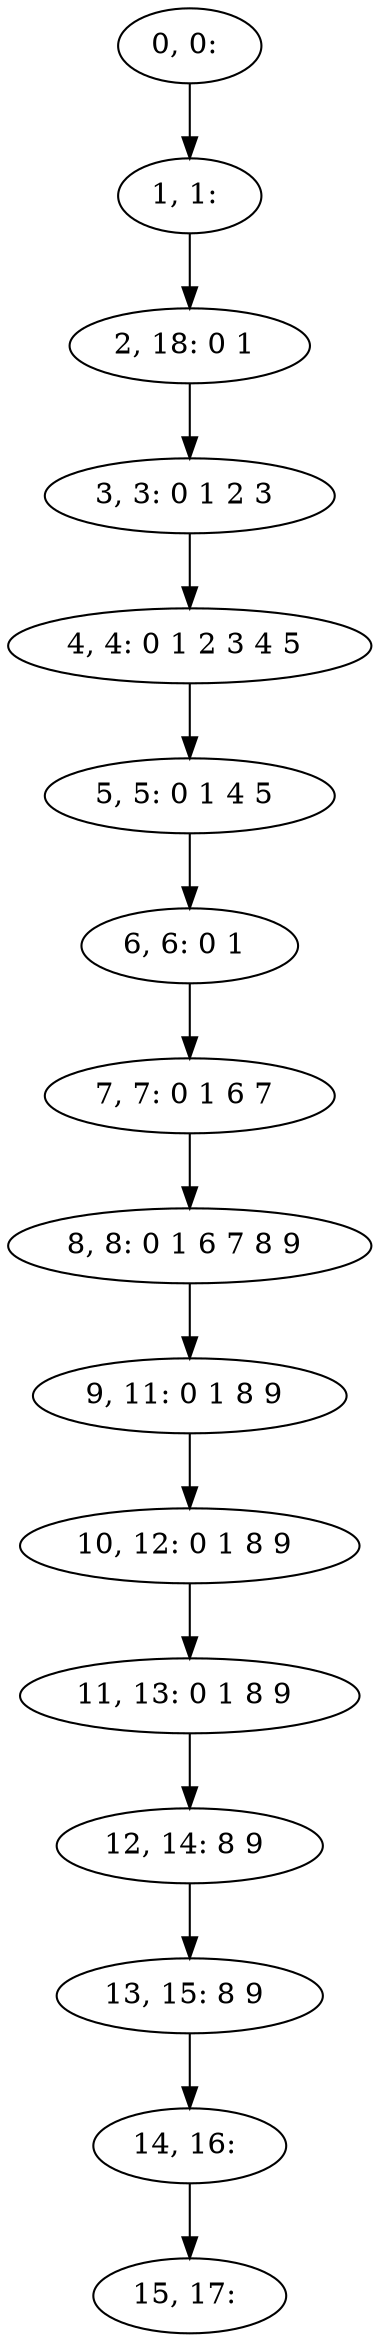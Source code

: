 digraph G {
0[label="0, 0: "];
1[label="1, 1: "];
2[label="2, 18: 0 1 "];
3[label="3, 3: 0 1 2 3 "];
4[label="4, 4: 0 1 2 3 4 5 "];
5[label="5, 5: 0 1 4 5 "];
6[label="6, 6: 0 1 "];
7[label="7, 7: 0 1 6 7 "];
8[label="8, 8: 0 1 6 7 8 9 "];
9[label="9, 11: 0 1 8 9 "];
10[label="10, 12: 0 1 8 9 "];
11[label="11, 13: 0 1 8 9 "];
12[label="12, 14: 8 9 "];
13[label="13, 15: 8 9 "];
14[label="14, 16: "];
15[label="15, 17: "];
0->1 ;
1->2 ;
2->3 ;
3->4 ;
4->5 ;
5->6 ;
6->7 ;
7->8 ;
8->9 ;
9->10 ;
10->11 ;
11->12 ;
12->13 ;
13->14 ;
14->15 ;
}
